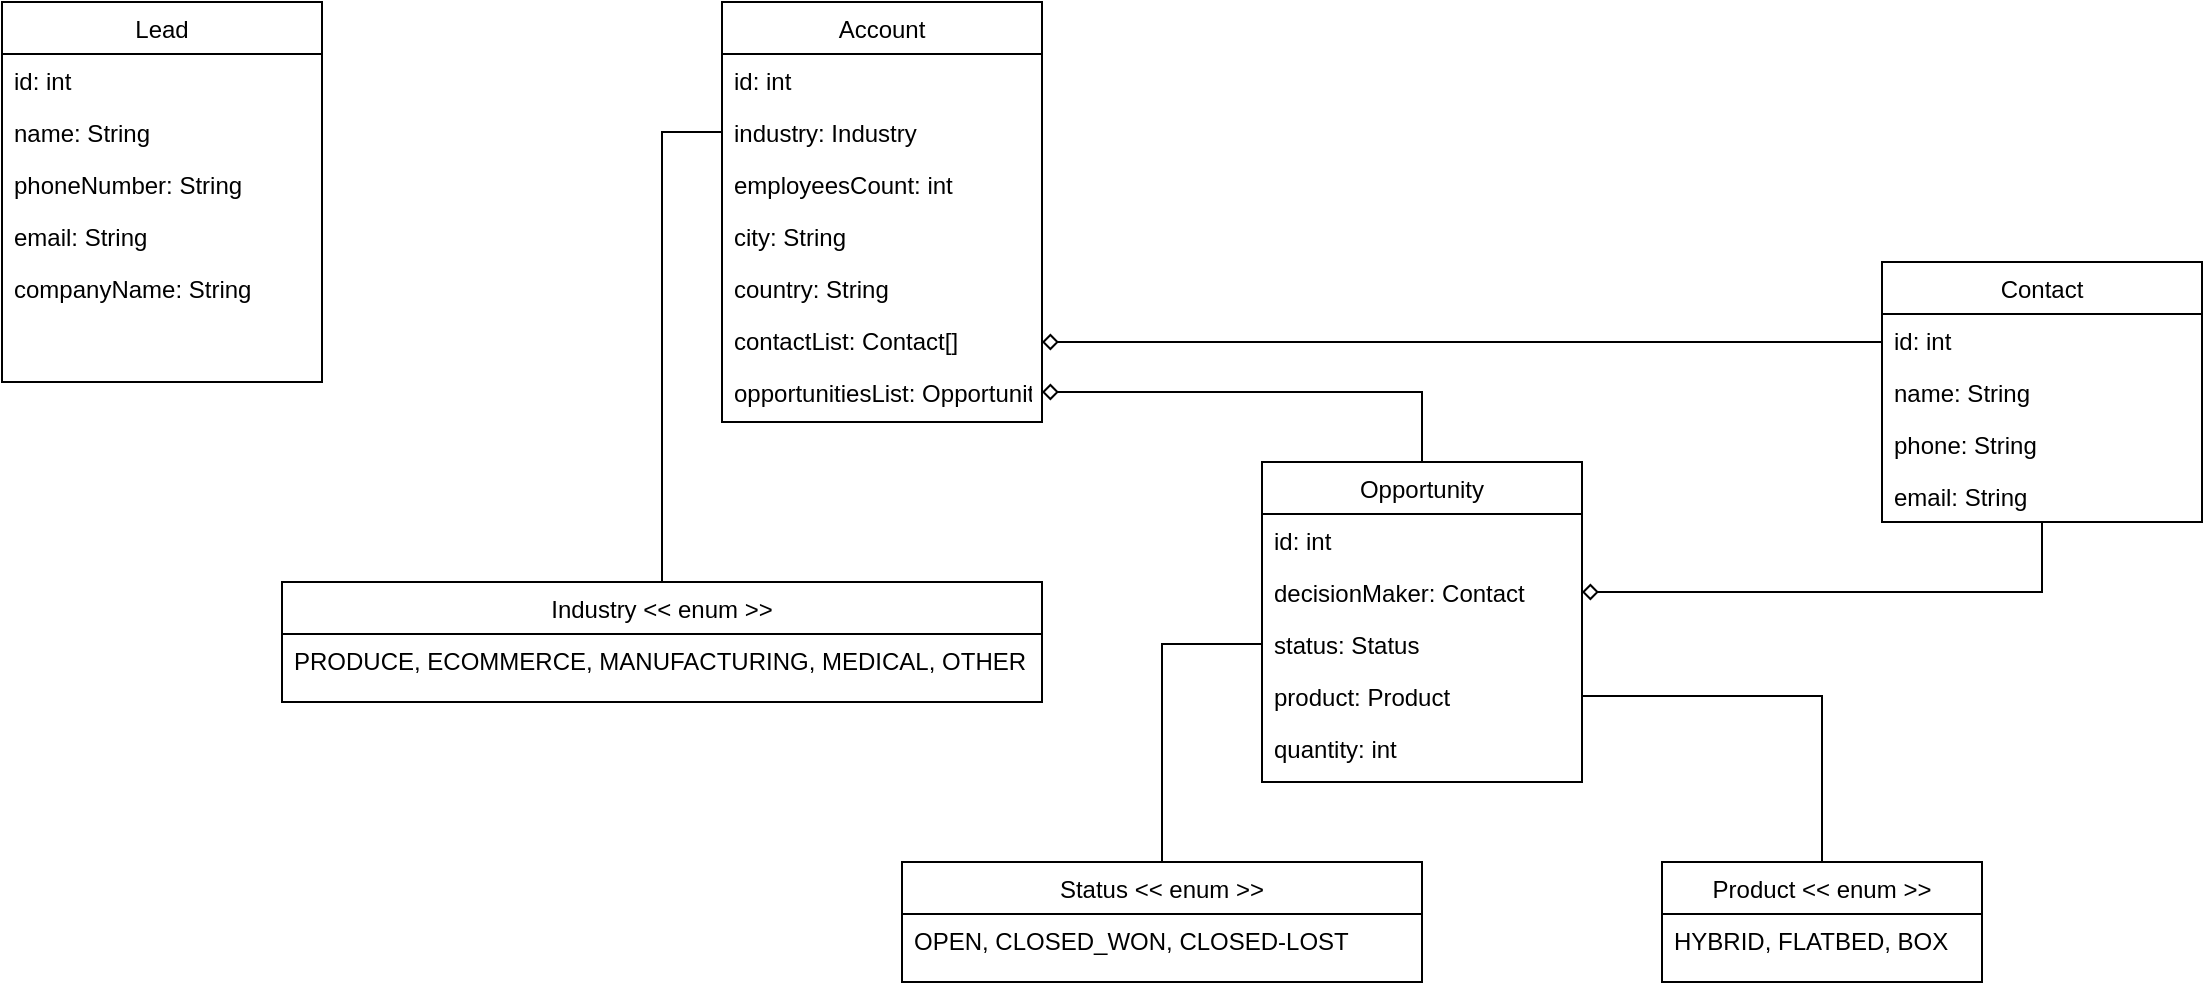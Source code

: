 <mxfile version="19.0.3" type="device"><diagram id="C5RBs43oDa-KdzZeNtuy" name="Page-1"><mxGraphModel dx="2013" dy="822" grid="1" gridSize="10" guides="1" tooltips="1" connect="1" arrows="1" fold="1" page="1" pageScale="1" pageWidth="827" pageHeight="1169" math="0" shadow="0"><root><mxCell id="WIyWlLk6GJQsqaUBKTNV-0"/><mxCell id="WIyWlLk6GJQsqaUBKTNV-1" parent="WIyWlLk6GJQsqaUBKTNV-0"/><mxCell id="zkfFHV4jXpPFQw0GAbJ--0" value="Lead" style="swimlane;fontStyle=0;align=center;verticalAlign=top;childLayout=stackLayout;horizontal=1;startSize=26;horizontalStack=0;resizeParent=1;resizeLast=0;collapsible=1;marginBottom=0;rounded=0;shadow=0;strokeWidth=1;" parent="WIyWlLk6GJQsqaUBKTNV-1" vertex="1"><mxGeometry x="-560" y="110" width="160" height="190" as="geometry"><mxRectangle x="230" y="140" width="160" height="26" as="alternateBounds"/></mxGeometry></mxCell><mxCell id="c6gYtdJWWNHuCRGwtT2l-10" value="id: int" style="text;align=left;verticalAlign=top;spacingLeft=4;spacingRight=4;overflow=hidden;rotatable=0;points=[[0,0.5],[1,0.5]];portConstraint=eastwest;" parent="zkfFHV4jXpPFQw0GAbJ--0" vertex="1"><mxGeometry y="26" width="160" height="26" as="geometry"/></mxCell><mxCell id="zkfFHV4jXpPFQw0GAbJ--1" value="name: String" style="text;align=left;verticalAlign=top;spacingLeft=4;spacingRight=4;overflow=hidden;rotatable=0;points=[[0,0.5],[1,0.5]];portConstraint=eastwest;" parent="zkfFHV4jXpPFQw0GAbJ--0" vertex="1"><mxGeometry y="52" width="160" height="26" as="geometry"/></mxCell><mxCell id="zkfFHV4jXpPFQw0GAbJ--2" value="phoneNumber: String" style="text;align=left;verticalAlign=top;spacingLeft=4;spacingRight=4;overflow=hidden;rotatable=0;points=[[0,0.5],[1,0.5]];portConstraint=eastwest;rounded=0;shadow=0;html=0;" parent="zkfFHV4jXpPFQw0GAbJ--0" vertex="1"><mxGeometry y="78" width="160" height="26" as="geometry"/></mxCell><mxCell id="zkfFHV4jXpPFQw0GAbJ--3" value="email: String" style="text;align=left;verticalAlign=top;spacingLeft=4;spacingRight=4;overflow=hidden;rotatable=0;points=[[0,0.5],[1,0.5]];portConstraint=eastwest;rounded=0;shadow=0;html=0;" parent="zkfFHV4jXpPFQw0GAbJ--0" vertex="1"><mxGeometry y="104" width="160" height="26" as="geometry"/></mxCell><mxCell id="c6gYtdJWWNHuCRGwtT2l-9" value="companyName: String" style="text;align=left;verticalAlign=top;spacingLeft=4;spacingRight=4;overflow=hidden;rotatable=0;points=[[0,0.5],[1,0.5]];portConstraint=eastwest;rounded=0;shadow=0;html=0;" parent="zkfFHV4jXpPFQw0GAbJ--0" vertex="1"><mxGeometry y="130" width="160" height="26" as="geometry"/></mxCell><mxCell id="Ro1PSNQykEGbdcAfcf3c-0" value="Account" style="swimlane;fontStyle=0;align=center;verticalAlign=top;childLayout=stackLayout;horizontal=1;startSize=26;horizontalStack=0;resizeParent=1;resizeLast=0;collapsible=1;marginBottom=0;rounded=0;shadow=0;strokeWidth=1;" parent="WIyWlLk6GJQsqaUBKTNV-1" vertex="1"><mxGeometry x="-200" y="110" width="160" height="210" as="geometry"><mxRectangle x="230" y="140" width="160" height="26" as="alternateBounds"/></mxGeometry></mxCell><mxCell id="c6gYtdJWWNHuCRGwtT2l-19" value="id: int" style="text;align=left;verticalAlign=top;spacingLeft=4;spacingRight=4;overflow=hidden;rotatable=0;points=[[0,0.5],[1,0.5]];portConstraint=eastwest;" parent="Ro1PSNQykEGbdcAfcf3c-0" vertex="1"><mxGeometry y="26" width="160" height="26" as="geometry"/></mxCell><mxCell id="Ro1PSNQykEGbdcAfcf3c-1" value="industry: Industry" style="text;align=left;verticalAlign=top;spacingLeft=4;spacingRight=4;overflow=hidden;rotatable=0;points=[[0,0.5],[1,0.5]];portConstraint=eastwest;" parent="Ro1PSNQykEGbdcAfcf3c-0" vertex="1"><mxGeometry y="52" width="160" height="26" as="geometry"/></mxCell><mxCell id="Ro1PSNQykEGbdcAfcf3c-2" value="employeesCount: int" style="text;align=left;verticalAlign=top;spacingLeft=4;spacingRight=4;overflow=hidden;rotatable=0;points=[[0,0.5],[1,0.5]];portConstraint=eastwest;rounded=0;shadow=0;html=0;" parent="Ro1PSNQykEGbdcAfcf3c-0" vertex="1"><mxGeometry y="78" width="160" height="26" as="geometry"/></mxCell><mxCell id="Ro1PSNQykEGbdcAfcf3c-3" value="city: String" style="text;align=left;verticalAlign=top;spacingLeft=4;spacingRight=4;overflow=hidden;rotatable=0;points=[[0,0.5],[1,0.5]];portConstraint=eastwest;rounded=0;shadow=0;html=0;" parent="Ro1PSNQykEGbdcAfcf3c-0" vertex="1"><mxGeometry y="104" width="160" height="26" as="geometry"/></mxCell><mxCell id="c6gYtdJWWNHuCRGwtT2l-11" value="country: String" style="text;align=left;verticalAlign=top;spacingLeft=4;spacingRight=4;overflow=hidden;rotatable=0;points=[[0,0.5],[1,0.5]];portConstraint=eastwest;rounded=0;shadow=0;html=0;" parent="Ro1PSNQykEGbdcAfcf3c-0" vertex="1"><mxGeometry y="130" width="160" height="26" as="geometry"/></mxCell><mxCell id="c6gYtdJWWNHuCRGwtT2l-12" value="contactList: Contact[]" style="text;align=left;verticalAlign=top;spacingLeft=4;spacingRight=4;overflow=hidden;rotatable=0;points=[[0,0.5],[1,0.5]];portConstraint=eastwest;rounded=0;shadow=0;html=0;" parent="Ro1PSNQykEGbdcAfcf3c-0" vertex="1"><mxGeometry y="156" width="160" height="26" as="geometry"/></mxCell><mxCell id="c6gYtdJWWNHuCRGwtT2l-13" value="opportunitiesList: Opportunity[]" style="text;align=left;verticalAlign=top;spacingLeft=4;spacingRight=4;overflow=hidden;rotatable=0;points=[[0,0.5],[1,0.5]];portConstraint=eastwest;rounded=0;shadow=0;html=0;" parent="Ro1PSNQykEGbdcAfcf3c-0" vertex="1"><mxGeometry y="182" width="160" height="26" as="geometry"/></mxCell><mxCell id="Ro1PSNQykEGbdcAfcf3c-56" style="edgeStyle=orthogonalEdgeStyle;rounded=0;orthogonalLoop=1;jettySize=auto;html=1;entryX=1;entryY=0.5;entryDx=0;entryDy=0;endArrow=diamond;endFill=0;" parent="WIyWlLk6GJQsqaUBKTNV-1" source="Ro1PSNQykEGbdcAfcf3c-6" target="Ro1PSNQykEGbdcAfcf3c-13" edge="1"><mxGeometry relative="1" as="geometry"/></mxCell><mxCell id="c6gYtdJWWNHuCRGwtT2l-15" style="edgeStyle=orthogonalEdgeStyle;rounded=0;orthogonalLoop=1;jettySize=auto;html=1;endArrow=diamond;endFill=0;" parent="WIyWlLk6GJQsqaUBKTNV-1" source="Ro1PSNQykEGbdcAfcf3c-6" edge="1"><mxGeometry relative="1" as="geometry"><Array as="points"><mxPoint x="130" y="280"/><mxPoint x="130" y="280"/></Array><mxPoint x="-40" y="280" as="targetPoint"/></mxGeometry></mxCell><mxCell id="Ro1PSNQykEGbdcAfcf3c-6" value="Contact" style="swimlane;fontStyle=0;align=center;verticalAlign=top;childLayout=stackLayout;horizontal=1;startSize=26;horizontalStack=0;resizeParent=1;resizeLast=0;collapsible=1;marginBottom=0;rounded=0;shadow=0;strokeWidth=1;" parent="WIyWlLk6GJQsqaUBKTNV-1" vertex="1"><mxGeometry x="380" y="240" width="160" height="130" as="geometry"><mxRectangle x="230" y="140" width="160" height="26" as="alternateBounds"/></mxGeometry></mxCell><mxCell id="c6gYtdJWWNHuCRGwtT2l-17" value="id: int" style="text;align=left;verticalAlign=top;spacingLeft=4;spacingRight=4;overflow=hidden;rotatable=0;points=[[0,0.5],[1,0.5]];portConstraint=eastwest;" parent="Ro1PSNQykEGbdcAfcf3c-6" vertex="1"><mxGeometry y="26" width="160" height="26" as="geometry"/></mxCell><mxCell id="Ro1PSNQykEGbdcAfcf3c-7" value="name: String" style="text;align=left;verticalAlign=top;spacingLeft=4;spacingRight=4;overflow=hidden;rotatable=0;points=[[0,0.5],[1,0.5]];portConstraint=eastwest;" parent="Ro1PSNQykEGbdcAfcf3c-6" vertex="1"><mxGeometry y="52" width="160" height="26" as="geometry"/></mxCell><mxCell id="Ro1PSNQykEGbdcAfcf3c-8" value="phone: String" style="text;align=left;verticalAlign=top;spacingLeft=4;spacingRight=4;overflow=hidden;rotatable=0;points=[[0,0.5],[1,0.5]];portConstraint=eastwest;rounded=0;shadow=0;html=0;" parent="Ro1PSNQykEGbdcAfcf3c-6" vertex="1"><mxGeometry y="78" width="160" height="26" as="geometry"/></mxCell><mxCell id="Ro1PSNQykEGbdcAfcf3c-9" value="email: String" style="text;align=left;verticalAlign=top;spacingLeft=4;spacingRight=4;overflow=hidden;rotatable=0;points=[[0,0.5],[1,0.5]];portConstraint=eastwest;rounded=0;shadow=0;html=0;" parent="Ro1PSNQykEGbdcAfcf3c-6" vertex="1"><mxGeometry y="104" width="160" height="26" as="geometry"/></mxCell><mxCell id="c6gYtdJWWNHuCRGwtT2l-14" style="edgeStyle=orthogonalEdgeStyle;rounded=0;orthogonalLoop=1;jettySize=auto;html=1;entryX=1;entryY=0.5;entryDx=0;entryDy=0;endArrow=diamond;endFill=0;" parent="WIyWlLk6GJQsqaUBKTNV-1" source="Ro1PSNQykEGbdcAfcf3c-12" target="c6gYtdJWWNHuCRGwtT2l-13" edge="1"><mxGeometry relative="1" as="geometry"/></mxCell><mxCell id="Ro1PSNQykEGbdcAfcf3c-12" value="Opportunity" style="swimlane;fontStyle=0;align=center;verticalAlign=top;childLayout=stackLayout;horizontal=1;startSize=26;horizontalStack=0;resizeParent=1;resizeLast=0;collapsible=1;marginBottom=0;rounded=0;shadow=0;strokeWidth=1;" parent="WIyWlLk6GJQsqaUBKTNV-1" vertex="1"><mxGeometry x="70" y="340" width="160" height="160" as="geometry"><mxRectangle x="230" y="140" width="160" height="26" as="alternateBounds"/></mxGeometry></mxCell><mxCell id="c6gYtdJWWNHuCRGwtT2l-16" value="id: int" style="text;align=left;verticalAlign=top;spacingLeft=4;spacingRight=4;overflow=hidden;rotatable=0;points=[[0,0.5],[1,0.5]];portConstraint=eastwest;" parent="Ro1PSNQykEGbdcAfcf3c-12" vertex="1"><mxGeometry y="26" width="160" height="26" as="geometry"/></mxCell><mxCell id="Ro1PSNQykEGbdcAfcf3c-13" value="decisionMaker: Contact" style="text;align=left;verticalAlign=top;spacingLeft=4;spacingRight=4;overflow=hidden;rotatable=0;points=[[0,0.5],[1,0.5]];portConstraint=eastwest;" parent="Ro1PSNQykEGbdcAfcf3c-12" vertex="1"><mxGeometry y="52" width="160" height="26" as="geometry"/></mxCell><mxCell id="Ro1PSNQykEGbdcAfcf3c-40" value="status: Status" style="text;align=left;verticalAlign=top;spacingLeft=4;spacingRight=4;overflow=hidden;rotatable=0;points=[[0,0.5],[1,0.5]];portConstraint=eastwest;" parent="Ro1PSNQykEGbdcAfcf3c-12" vertex="1"><mxGeometry y="78" width="160" height="26" as="geometry"/></mxCell><mxCell id="Ro1PSNQykEGbdcAfcf3c-55" value="product: Product" style="text;align=left;verticalAlign=top;spacingLeft=4;spacingRight=4;overflow=hidden;rotatable=0;points=[[0,0.5],[1,0.5]];portConstraint=eastwest;" parent="Ro1PSNQykEGbdcAfcf3c-12" vertex="1"><mxGeometry y="104" width="160" height="26" as="geometry"/></mxCell><mxCell id="c6gYtdJWWNHuCRGwtT2l-1" value="quantity: int" style="text;align=left;verticalAlign=top;spacingLeft=4;spacingRight=4;overflow=hidden;rotatable=0;points=[[0,0.5],[1,0.5]];portConstraint=eastwest;" parent="Ro1PSNQykEGbdcAfcf3c-12" vertex="1"><mxGeometry y="130" width="160" height="26" as="geometry"/></mxCell><mxCell id="c6gYtdJWWNHuCRGwtT2l-0" style="edgeStyle=orthogonalEdgeStyle;rounded=0;orthogonalLoop=1;jettySize=auto;html=1;entryX=1;entryY=0.5;entryDx=0;entryDy=0;endArrow=none;endFill=0;" parent="WIyWlLk6GJQsqaUBKTNV-1" source="Ro1PSNQykEGbdcAfcf3c-30" target="Ro1PSNQykEGbdcAfcf3c-55" edge="1"><mxGeometry relative="1" as="geometry"/></mxCell><mxCell id="Ro1PSNQykEGbdcAfcf3c-30" value="Product &lt;&lt; enum &gt;&gt;" style="swimlane;fontStyle=0;align=center;verticalAlign=top;childLayout=stackLayout;horizontal=1;startSize=26;horizontalStack=0;resizeParent=1;resizeLast=0;collapsible=1;marginBottom=0;rounded=0;shadow=0;strokeWidth=1;" parent="WIyWlLk6GJQsqaUBKTNV-1" vertex="1"><mxGeometry x="270" y="540" width="160" height="60" as="geometry"><mxRectangle x="230" y="140" width="160" height="26" as="alternateBounds"/></mxGeometry></mxCell><mxCell id="c6gYtdJWWNHuCRGwtT2l-18" value="HYBRID, FLATBED, BOX" style="text;align=left;verticalAlign=top;spacingLeft=4;spacingRight=4;overflow=hidden;rotatable=0;points=[[0,0.5],[1,0.5]];portConstraint=eastwest;rounded=0;shadow=0;html=0;" parent="Ro1PSNQykEGbdcAfcf3c-30" vertex="1"><mxGeometry y="26" width="160" height="26" as="geometry"/></mxCell><mxCell id="Ro1PSNQykEGbdcAfcf3c-48" style="edgeStyle=orthogonalEdgeStyle;rounded=0;orthogonalLoop=1;jettySize=auto;html=1;entryX=0;entryY=0.5;entryDx=0;entryDy=0;endArrow=none;endFill=0;" parent="WIyWlLk6GJQsqaUBKTNV-1" source="Ro1PSNQykEGbdcAfcf3c-42" target="Ro1PSNQykEGbdcAfcf3c-40" edge="1"><mxGeometry relative="1" as="geometry"/></mxCell><mxCell id="Ro1PSNQykEGbdcAfcf3c-42" value="Status &lt;&lt; enum &gt;&gt;" style="swimlane;fontStyle=0;align=center;verticalAlign=top;childLayout=stackLayout;horizontal=1;startSize=26;horizontalStack=0;resizeParent=1;resizeLast=0;collapsible=1;marginBottom=0;rounded=0;shadow=0;strokeWidth=1;" parent="WIyWlLk6GJQsqaUBKTNV-1" vertex="1"><mxGeometry x="-110" y="540" width="260" height="60" as="geometry"><mxRectangle x="230" y="140" width="160" height="26" as="alternateBounds"/></mxGeometry></mxCell><mxCell id="Ro1PSNQykEGbdcAfcf3c-43" value="OPEN, CLOSED_WON, CLOSED-LOST" style="text;align=left;verticalAlign=top;spacingLeft=4;spacingRight=4;overflow=hidden;rotatable=0;points=[[0,0.5],[1,0.5]];portConstraint=eastwest;" parent="Ro1PSNQykEGbdcAfcf3c-42" vertex="1"><mxGeometry y="26" width="260" height="26" as="geometry"/></mxCell><mxCell id="c6gYtdJWWNHuCRGwtT2l-22" style="edgeStyle=orthogonalEdgeStyle;rounded=0;orthogonalLoop=1;jettySize=auto;html=1;entryX=0;entryY=0.5;entryDx=0;entryDy=0;endArrow=none;endFill=0;" parent="WIyWlLk6GJQsqaUBKTNV-1" source="c6gYtdJWWNHuCRGwtT2l-20" target="Ro1PSNQykEGbdcAfcf3c-1" edge="1"><mxGeometry relative="1" as="geometry"/></mxCell><mxCell id="c6gYtdJWWNHuCRGwtT2l-20" value="Industry &lt;&lt; enum &gt;&gt;" style="swimlane;fontStyle=0;align=center;verticalAlign=top;childLayout=stackLayout;horizontal=1;startSize=26;horizontalStack=0;resizeParent=1;resizeLast=0;collapsible=1;marginBottom=0;rounded=0;shadow=0;strokeWidth=1;" parent="WIyWlLk6GJQsqaUBKTNV-1" vertex="1"><mxGeometry x="-420" y="400" width="380" height="60" as="geometry"><mxRectangle x="230" y="140" width="160" height="26" as="alternateBounds"/></mxGeometry></mxCell><mxCell id="c6gYtdJWWNHuCRGwtT2l-21" value="PRODUCE, ECOMMERCE, MANUFACTURING, MEDICAL, OTHER" style="text;align=left;verticalAlign=top;spacingLeft=4;spacingRight=4;overflow=hidden;rotatable=0;points=[[0,0.5],[1,0.5]];portConstraint=eastwest;" parent="c6gYtdJWWNHuCRGwtT2l-20" vertex="1"><mxGeometry y="26" width="380" height="26" as="geometry"/></mxCell></root></mxGraphModel></diagram></mxfile>
